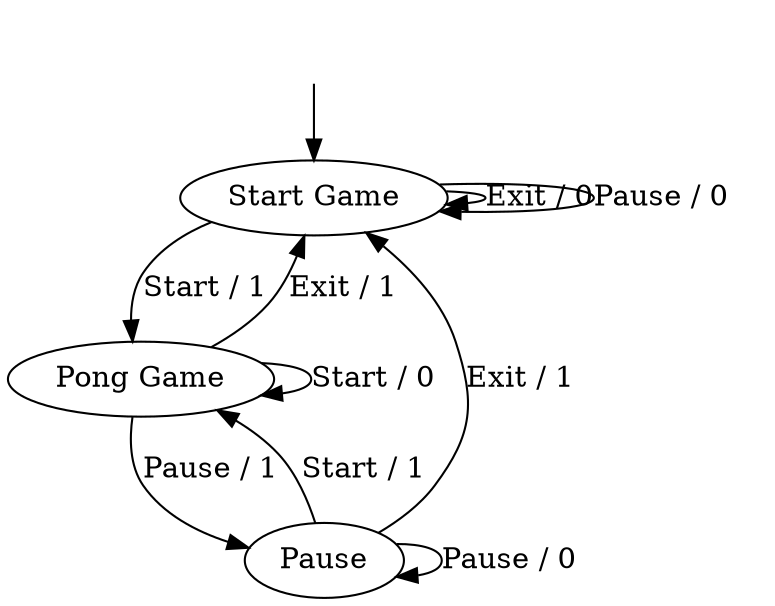 digraph{
    graph [version="pong"];

__start0 [label="" shape="none"];
__start0 -> "Start Game";

"Start Game"
"Pong Game"
"Pause"

"Start Game" -> "Pong Game" [label="Start / 1"]
"Start Game" -> "Start Game" [label="Exit / 0"]
"Start Game" -> "Start Game" [label="Pause / 0"] 
"Pong Game" -> "Pong Game" [label="Start / 0"] 
"Pong Game" -> "Start Game" [label="Exit / 1"]
"Pong Game" -> "Pause" [label="Pause / 1"]
"Pause"  -> "Pong Game" [label="Start / 1"]
"Pause"  -> "Start Game" [label="Exit / 1"]
"Pause"  -> "Pause" [label="Pause / 0"] 
}


